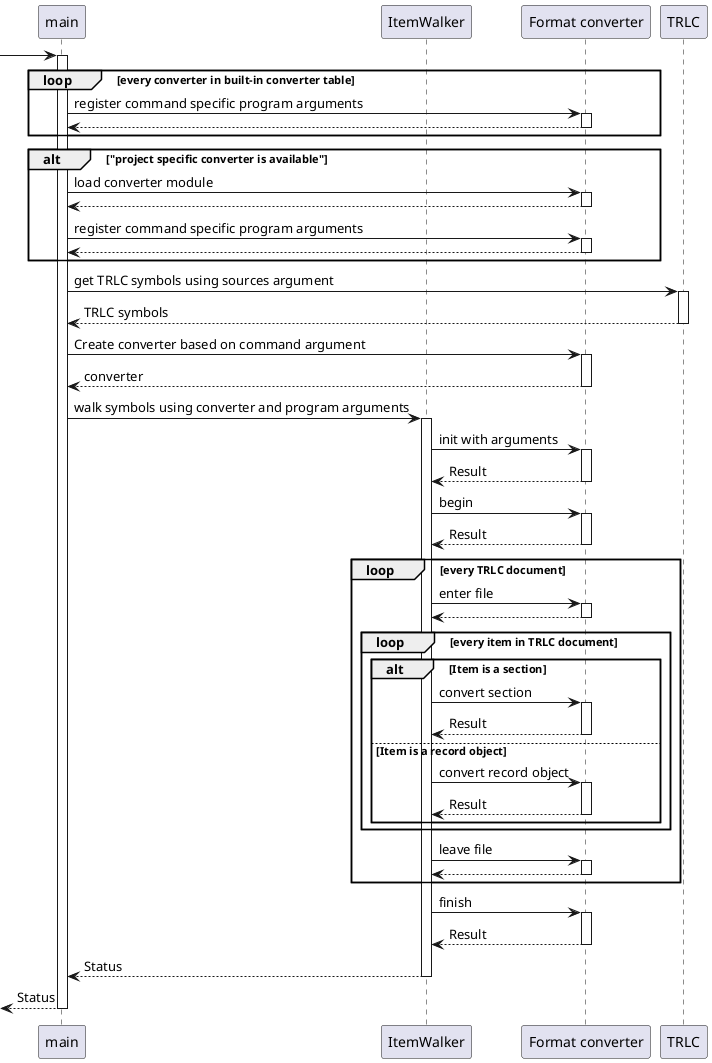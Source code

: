 @startuml sequence_diagram

participant "main" as main
participant "ItemWalker" as walker
participant "Format converter" as formatConverter
participant "TRLC" as trlc

autoactivate on

-> main

    loop every converter in built-in converter table
        main -> formatConverter: register command specific program arguments
        main <-- formatConverter
    end

    alt "project specific converter is available"
        main -> formatConverter: load converter module
        main <-- formatConverter
        main -> formatConverter: register command specific program arguments
        main <-- formatConverter
    end

    main -> trlc: get TRLC symbols using sources argument
    main <-- trlc: TRLC symbols

    main -> formatConverter: Create converter based on command argument
    main <-- formatConverter: converter

    main -> walker: walk symbols using converter and program arguments 

    walker -> formatConverter: init with arguments
    walker <-- formatConverter: Result

    walker -> formatConverter: begin
    walker <-- formatConverter: Result

    loop every TRLC document
        walker -> formatConverter: enter file
        walker <-- formatConverter
        loop every item in TRLC document
            alt Item is a section
                walker -> formatConverter: convert section
                walker <-- formatConverter: Result
            else Item is a record object
                walker -> formatConverter: convert record object
                walker <-- formatConverter: Result
            end
        end
        walker -> formatConverter: leave file
        walker <-- formatConverter
    end
    walker -> formatConverter: finish
    walker <-- formatConverter: Result

    main <-- walker: Status

<-- main: Status

@enduml
